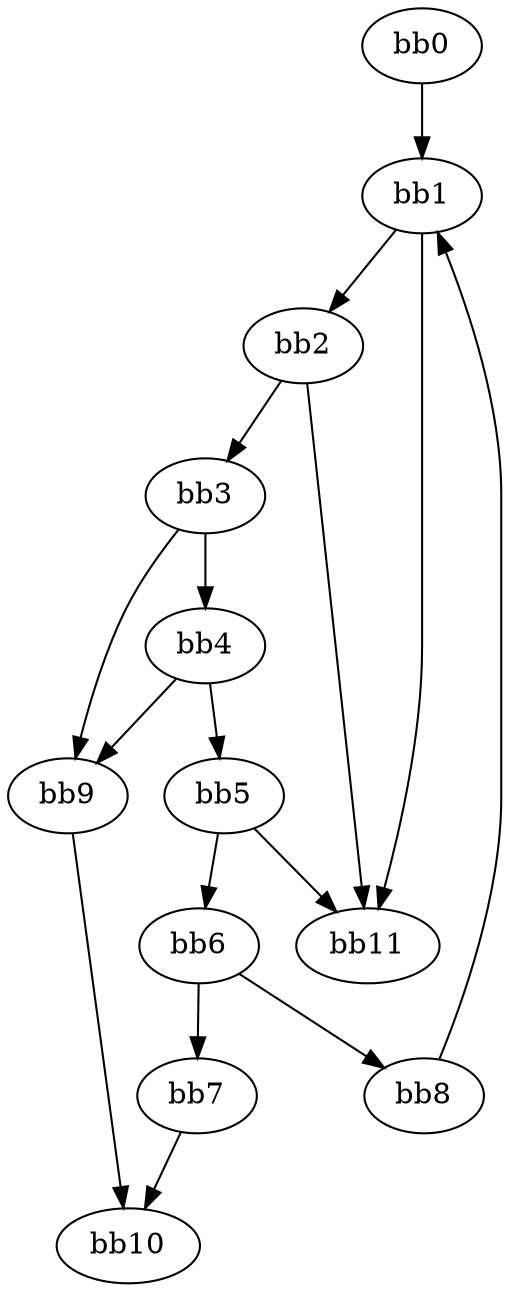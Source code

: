 digraph {
    0 [ label = "bb0\l" ]
    1 [ label = "bb1\l" ]
    2 [ label = "bb2\l" ]
    3 [ label = "bb3\l" ]
    4 [ label = "bb4\l" ]
    5 [ label = "bb5\l" ]
    6 [ label = "bb6\l" ]
    7 [ label = "bb7\l" ]
    8 [ label = "bb8\l" ]
    9 [ label = "bb9\l" ]
    10 [ label = "bb10\l" ]
    11 [ label = "bb11\l" ]
    0 -> 1 [ ]
    1 -> 2 [ ]
    1 -> 11 [ ]
    2 -> 3 [ ]
    2 -> 11 [ ]
    3 -> 4 [ ]
    3 -> 9 [ ]
    4 -> 5 [ ]
    4 -> 9 [ ]
    5 -> 6 [ ]
    5 -> 11 [ ]
    6 -> 7 [ ]
    6 -> 8 [ ]
    7 -> 10 [ ]
    8 -> 1 [ ]
    9 -> 10 [ ]
}

